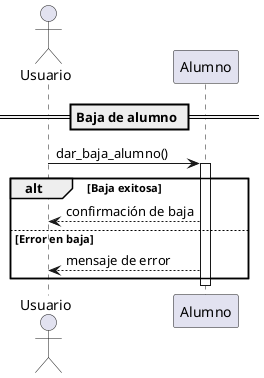 @startuml
actor Usuario

participant "Alumno" as A

== Baja de alumno ==
Usuario -> A : dar_baja_alumno()
activate A
alt Baja exitosa
    A --> Usuario : confirmación de baja
else Error en baja
    A --> Usuario : mensaje de error
end
deactivate A
@enduml
